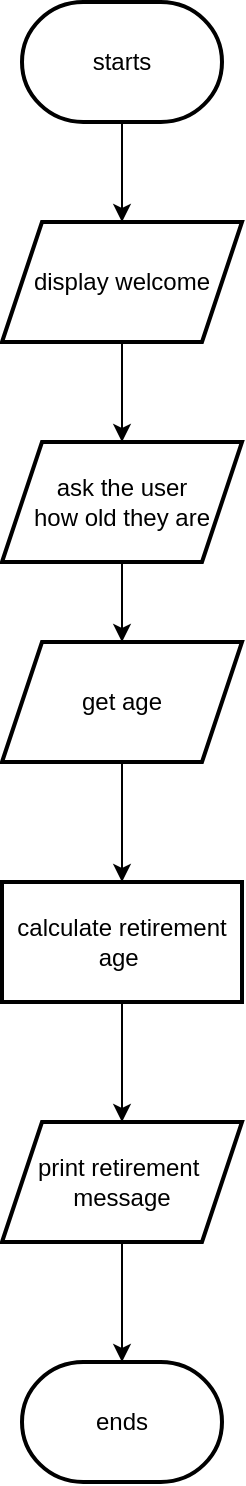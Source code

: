 <mxfile version="24.8.3">
  <diagram name="Page-1" id="9hLHZT1XrzDN9zCeCakS">
    <mxGraphModel dx="472" dy="745" grid="1" gridSize="10" guides="1" tooltips="1" connect="1" arrows="1" fold="1" page="1" pageScale="1" pageWidth="850" pageHeight="1100" math="0" shadow="0">
      <root>
        <mxCell id="0" />
        <mxCell id="1" parent="0" />
        <mxCell id="15d7COtsj5wCZ_puCS5W-3" value="" style="edgeStyle=orthogonalEdgeStyle;rounded=0;orthogonalLoop=1;jettySize=auto;html=1;" edge="1" parent="1" source="15d7COtsj5wCZ_puCS5W-1" target="15d7COtsj5wCZ_puCS5W-2">
          <mxGeometry relative="1" as="geometry" />
        </mxCell>
        <mxCell id="15d7COtsj5wCZ_puCS5W-1" value="starts" style="strokeWidth=2;html=1;shape=mxgraph.flowchart.terminator;whiteSpace=wrap;" vertex="1" parent="1">
          <mxGeometry x="360" y="40" width="100" height="60" as="geometry" />
        </mxCell>
        <mxCell id="15d7COtsj5wCZ_puCS5W-5" value="" style="edgeStyle=orthogonalEdgeStyle;rounded=0;orthogonalLoop=1;jettySize=auto;html=1;" edge="1" parent="1" source="15d7COtsj5wCZ_puCS5W-2" target="15d7COtsj5wCZ_puCS5W-4">
          <mxGeometry relative="1" as="geometry" />
        </mxCell>
        <mxCell id="15d7COtsj5wCZ_puCS5W-2" value="display welcome" style="shape=parallelogram;perimeter=parallelogramPerimeter;whiteSpace=wrap;html=1;fixedSize=1;strokeWidth=2;" vertex="1" parent="1">
          <mxGeometry x="350" y="150" width="120" height="60" as="geometry" />
        </mxCell>
        <mxCell id="15d7COtsj5wCZ_puCS5W-7" value="" style="edgeStyle=orthogonalEdgeStyle;rounded=0;orthogonalLoop=1;jettySize=auto;html=1;" edge="1" parent="1" source="15d7COtsj5wCZ_puCS5W-4" target="15d7COtsj5wCZ_puCS5W-6">
          <mxGeometry relative="1" as="geometry" />
        </mxCell>
        <mxCell id="15d7COtsj5wCZ_puCS5W-4" value="ask the user&lt;br&gt;how old they are" style="shape=parallelogram;perimeter=parallelogramPerimeter;whiteSpace=wrap;html=1;fixedSize=1;strokeWidth=2;" vertex="1" parent="1">
          <mxGeometry x="350" y="260" width="120" height="60" as="geometry" />
        </mxCell>
        <mxCell id="15d7COtsj5wCZ_puCS5W-9" value="" style="edgeStyle=orthogonalEdgeStyle;rounded=0;orthogonalLoop=1;jettySize=auto;html=1;" edge="1" parent="1" source="15d7COtsj5wCZ_puCS5W-6" target="15d7COtsj5wCZ_puCS5W-8">
          <mxGeometry relative="1" as="geometry" />
        </mxCell>
        <mxCell id="15d7COtsj5wCZ_puCS5W-6" value="get age" style="shape=parallelogram;perimeter=parallelogramPerimeter;whiteSpace=wrap;html=1;fixedSize=1;strokeWidth=2;" vertex="1" parent="1">
          <mxGeometry x="350" y="360" width="120" height="60" as="geometry" />
        </mxCell>
        <mxCell id="15d7COtsj5wCZ_puCS5W-11" value="" style="edgeStyle=orthogonalEdgeStyle;rounded=0;orthogonalLoop=1;jettySize=auto;html=1;" edge="1" parent="1" source="15d7COtsj5wCZ_puCS5W-8" target="15d7COtsj5wCZ_puCS5W-10">
          <mxGeometry relative="1" as="geometry" />
        </mxCell>
        <mxCell id="15d7COtsj5wCZ_puCS5W-8" value="calculate retirement age&amp;nbsp;" style="whiteSpace=wrap;html=1;strokeWidth=2;" vertex="1" parent="1">
          <mxGeometry x="350" y="480" width="120" height="60" as="geometry" />
        </mxCell>
        <mxCell id="15d7COtsj5wCZ_puCS5W-14" value="" style="edgeStyle=orthogonalEdgeStyle;rounded=0;orthogonalLoop=1;jettySize=auto;html=1;" edge="1" parent="1" source="15d7COtsj5wCZ_puCS5W-10" target="15d7COtsj5wCZ_puCS5W-12">
          <mxGeometry relative="1" as="geometry" />
        </mxCell>
        <mxCell id="15d7COtsj5wCZ_puCS5W-10" value="print retirement&amp;nbsp;&lt;div&gt;message&lt;/div&gt;" style="shape=parallelogram;perimeter=parallelogramPerimeter;whiteSpace=wrap;html=1;fixedSize=1;strokeWidth=2;" vertex="1" parent="1">
          <mxGeometry x="350" y="600" width="120" height="60" as="geometry" />
        </mxCell>
        <mxCell id="15d7COtsj5wCZ_puCS5W-12" value="ends" style="strokeWidth=2;html=1;shape=mxgraph.flowchart.terminator;whiteSpace=wrap;" vertex="1" parent="1">
          <mxGeometry x="360" y="720" width="100" height="60" as="geometry" />
        </mxCell>
      </root>
    </mxGraphModel>
  </diagram>
</mxfile>
